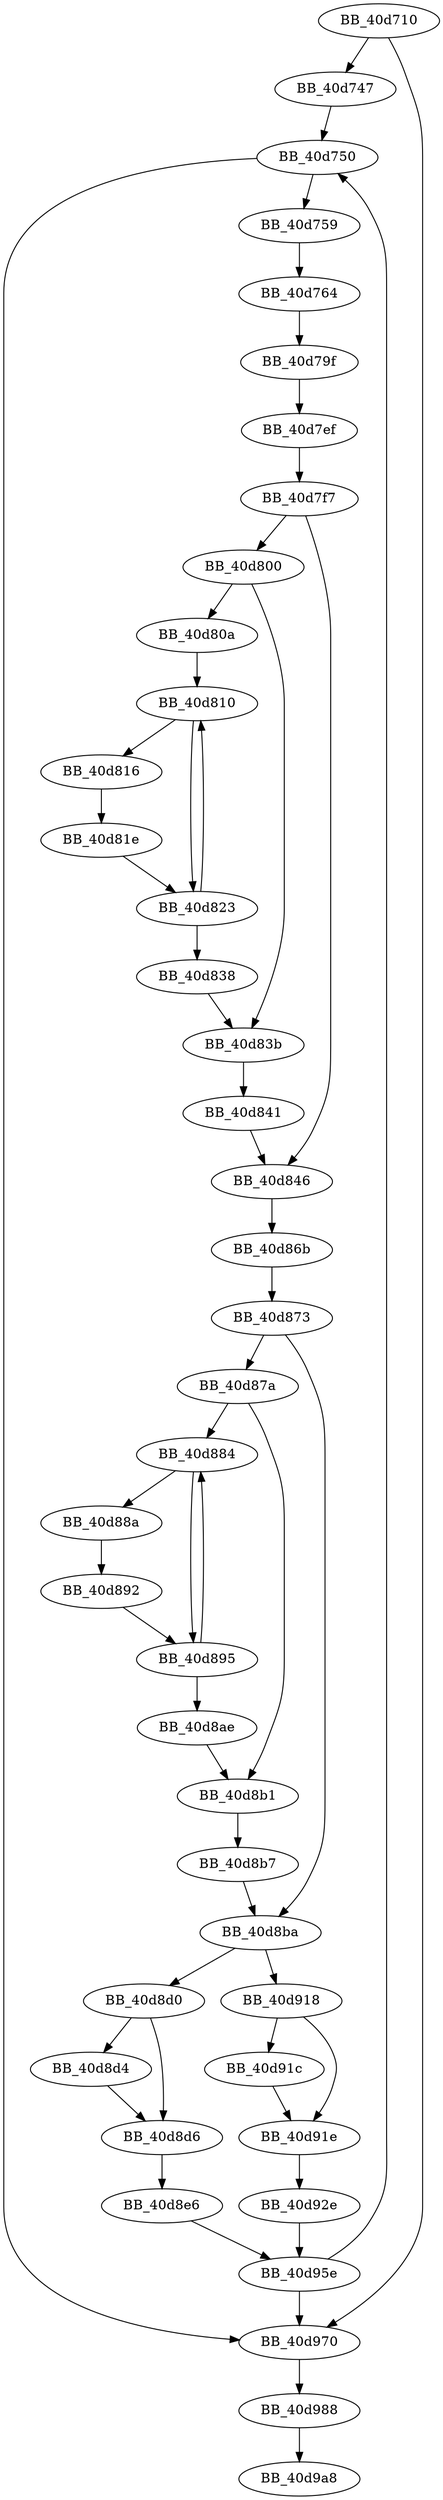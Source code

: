 DiGraph sub_40D710{
BB_40d710->BB_40d747
BB_40d710->BB_40d970
BB_40d747->BB_40d750
BB_40d750->BB_40d759
BB_40d750->BB_40d970
BB_40d759->BB_40d764
BB_40d764->BB_40d79f
BB_40d79f->BB_40d7ef
BB_40d7ef->BB_40d7f7
BB_40d7f7->BB_40d800
BB_40d7f7->BB_40d846
BB_40d800->BB_40d80a
BB_40d800->BB_40d83b
BB_40d80a->BB_40d810
BB_40d810->BB_40d816
BB_40d810->BB_40d823
BB_40d816->BB_40d81e
BB_40d81e->BB_40d823
BB_40d823->BB_40d810
BB_40d823->BB_40d838
BB_40d838->BB_40d83b
BB_40d83b->BB_40d841
BB_40d841->BB_40d846
BB_40d846->BB_40d86b
BB_40d86b->BB_40d873
BB_40d873->BB_40d87a
BB_40d873->BB_40d8ba
BB_40d87a->BB_40d884
BB_40d87a->BB_40d8b1
BB_40d884->BB_40d88a
BB_40d884->BB_40d895
BB_40d88a->BB_40d892
BB_40d892->BB_40d895
BB_40d895->BB_40d884
BB_40d895->BB_40d8ae
BB_40d8ae->BB_40d8b1
BB_40d8b1->BB_40d8b7
BB_40d8b7->BB_40d8ba
BB_40d8ba->BB_40d8d0
BB_40d8ba->BB_40d918
BB_40d8d0->BB_40d8d4
BB_40d8d0->BB_40d8d6
BB_40d8d4->BB_40d8d6
BB_40d8d6->BB_40d8e6
BB_40d8e6->BB_40d95e
BB_40d918->BB_40d91c
BB_40d918->BB_40d91e
BB_40d91c->BB_40d91e
BB_40d91e->BB_40d92e
BB_40d92e->BB_40d95e
BB_40d95e->BB_40d750
BB_40d95e->BB_40d970
BB_40d970->BB_40d988
BB_40d988->BB_40d9a8
}
